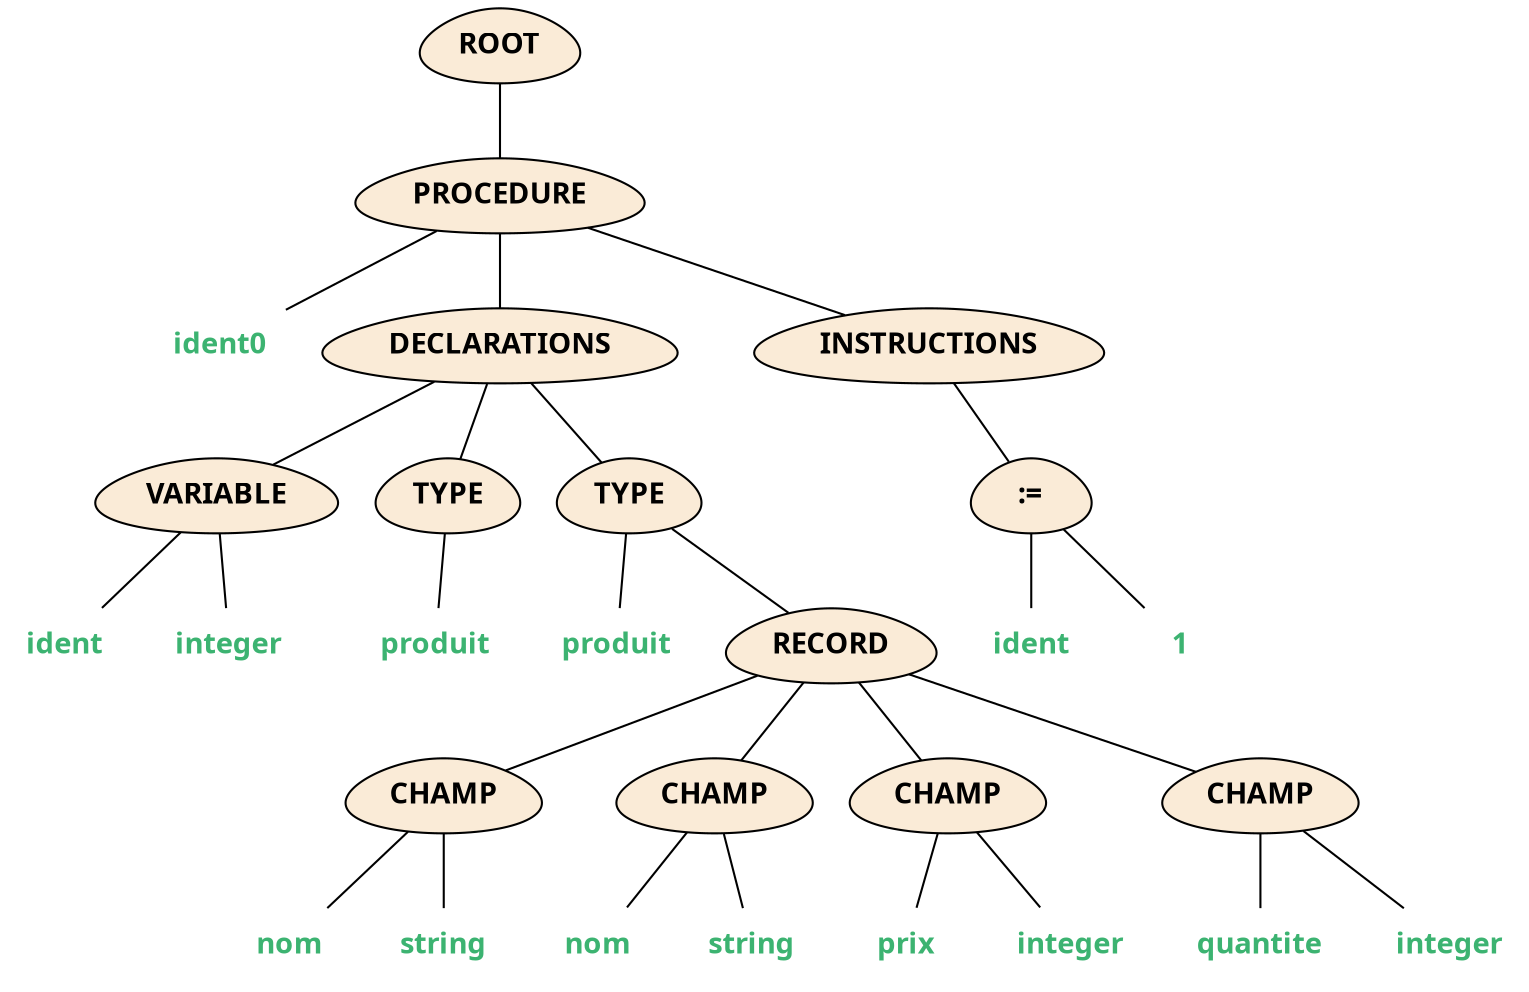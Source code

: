 graph
	{
		fontname="Helvetica bold,bold"
		node [fontname="Helvetica bold,bold"]
		edge [fontname="Helvetica,Arial,sans-serif"]
		{
			label="AST"
			node0;
			node0 [label="ROOT" shape=egg fontcolor=black style=filled fillcolor=antiquewhite];
			node1;
			node1 [label="PROCEDURE" shape=egg fontcolor=black style=filled fillcolor=antiquewhite];
			node0 -- node1;
			node2;
			node2 [label="ident0" shape=plaintext fontcolor=mediumseagreen];
			node1 -- node2;
			node3;
			node3 [label="DECLARATIONS" shape=egg fontcolor=black style=filled fillcolor=antiquewhite];
			node1 -- node3;
			node4;
			node4 [label="VARIABLE" shape=egg fontcolor=black style=filled fillcolor=antiquewhite];
			node3 -- node4;
			node5;
			node5 [label="ident" shape=plaintext fontcolor=mediumseagreen];
			node4 -- node5;
			node6;
			node6 [label="integer" shape=plaintext fontcolor=mediumseagreen];
			node4 -- node6;
			node7;
			node7 [label="TYPE" shape=egg fontcolor=black style=filled fillcolor=antiquewhite];
			node3 -- node7;
			node8;
			node8 [label="produit" shape=plaintext fontcolor=mediumseagreen];
			node7 -- node8;
			node9;
			node9 [label="TYPE" shape=egg fontcolor=black style=filled fillcolor=antiquewhite];
			node3 -- node9;
			node10;
			node10 [label="produit" shape=plaintext fontcolor=mediumseagreen];
			node9 -- node10;
			node11;
			node11 [label="RECORD" shape=egg fontcolor=black style=filled fillcolor=antiquewhite];
			node9 -- node11;
			node12;
			node12 [label="CHAMP" shape=egg fontcolor=black style=filled fillcolor=antiquewhite];
			node11 -- node12;
			node13;
			node13 [label="nom" shape=plaintext fontcolor=mediumseagreen];
			node12 -- node13;
			node14;
			node14 [label="string" shape=plaintext fontcolor=mediumseagreen];
			node12 -- node14;
			node15;
			node15 [label="CHAMP" shape=egg fontcolor=black style=filled fillcolor=antiquewhite];
			node11 -- node15;
			node16;
			node16 [label="nom" shape=plaintext fontcolor=mediumseagreen];
			node15 -- node16;
			node17;
			node17 [label="string" shape=plaintext fontcolor=mediumseagreen];
			node15 -- node17;
			node18;
			node18 [label="CHAMP" shape=egg fontcolor=black style=filled fillcolor=antiquewhite];
			node11 -- node18;
			node19;
			node19 [label="prix" shape=plaintext fontcolor=mediumseagreen];
			node18 -- node19;
			node20;
			node20 [label="integer" shape=plaintext fontcolor=mediumseagreen];
			node18 -- node20;
			node21;
			node21 [label="CHAMP" shape=egg fontcolor=black style=filled fillcolor=antiquewhite];
			node11 -- node21;
			node22;
			node22 [label="quantite" shape=plaintext fontcolor=mediumseagreen];
			node21 -- node22;
			node23;
			node23 [label="integer" shape=plaintext fontcolor=mediumseagreen];
			node21 -- node23;
			node24;
			node24 [label="INSTRUCTIONS" shape=egg fontcolor=black style=filled fillcolor=antiquewhite];
			node1 -- node24;
			node25;
			node25 [label="ident" shape=plaintext fontcolor=mediumseagreen];
			node26;
			node26 [label="1" shape=plaintext fontcolor=mediumseagreen];
			node27;
			node27 [label=":=" shape=egg fontcolor=black style=filled fillcolor=antiquewhite];
			node24 -- node27;
			node27 -- node25;
			node27 -- node26;
		}
	}